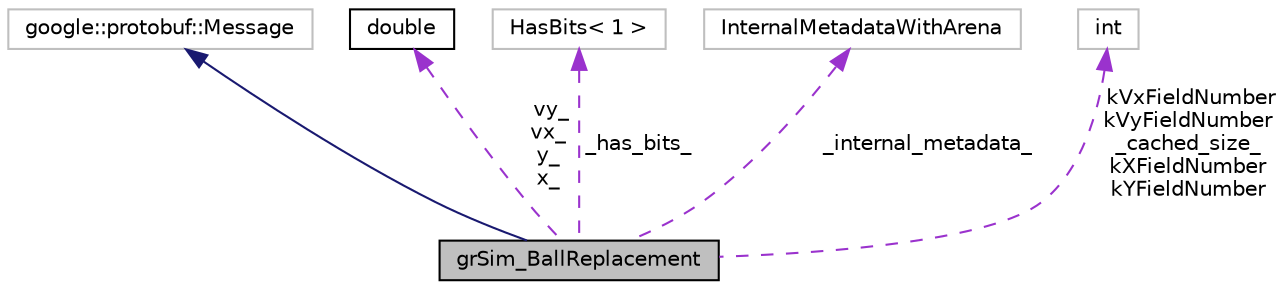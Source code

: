 digraph "grSim_BallReplacement"
{
 // INTERACTIVE_SVG=YES
  edge [fontname="Helvetica",fontsize="10",labelfontname="Helvetica",labelfontsize="10"];
  node [fontname="Helvetica",fontsize="10",shape=record];
  Node1 [label="grSim_BallReplacement",height=0.2,width=0.4,color="black", fillcolor="grey75", style="filled", fontcolor="black"];
  Node2 -> Node1 [dir="back",color="midnightblue",fontsize="10",style="solid",fontname="Helvetica"];
  Node2 [label="google::protobuf::Message",height=0.2,width=0.4,color="grey75", fillcolor="white", style="filled"];
  Node3 -> Node1 [dir="back",color="darkorchid3",fontsize="10",style="dashed",label=" vy_\nvx_\ny_\nx_" ,fontname="Helvetica"];
  Node3 [label="double",height=0.2,width=0.4,color="black", fillcolor="white", style="filled",URL="$df/de6/classdouble.html"];
  Node4 -> Node1 [dir="back",color="darkorchid3",fontsize="10",style="dashed",label=" _has_bits_" ,fontname="Helvetica"];
  Node4 [label="HasBits\< 1 \>",height=0.2,width=0.4,color="grey75", fillcolor="white", style="filled"];
  Node5 -> Node1 [dir="back",color="darkorchid3",fontsize="10",style="dashed",label=" _internal_metadata_" ,fontname="Helvetica"];
  Node5 [label="InternalMetadataWithArena",height=0.2,width=0.4,color="grey75", fillcolor="white", style="filled"];
  Node6 -> Node1 [dir="back",color="darkorchid3",fontsize="10",style="dashed",label=" kVxFieldNumber\nkVyFieldNumber\n_cached_size_\nkXFieldNumber\nkYFieldNumber" ,fontname="Helvetica"];
  Node6 [label="int",height=0.2,width=0.4,color="grey75", fillcolor="white", style="filled"];
}
